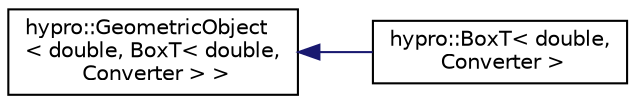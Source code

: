 digraph "Graphical Class Hierarchy"
{
  edge [fontname="Helvetica",fontsize="10",labelfontname="Helvetica",labelfontsize="10"];
  node [fontname="Helvetica",fontsize="10",shape=record];
  rankdir="LR";
  Node0 [label="hypro::GeometricObject\l\< double, BoxT\< double,\l Converter \> \>",height=0.2,width=0.4,color="black", fillcolor="white", style="filled",URL="$classhypro_1_1GeometricObject.html"];
  Node0 -> Node1 [dir="back",color="midnightblue",fontsize="10",style="solid",fontname="Helvetica"];
  Node1 [label="hypro::BoxT\< double,\l Converter \>",height=0.2,width=0.4,color="black", fillcolor="white", style="filled",URL="$classhypro_1_1BoxT_3_01double_00_01Converter_01_4.html",tooltip="Class holding a specialization of the generic BoxT type with double numbers. "];
}
